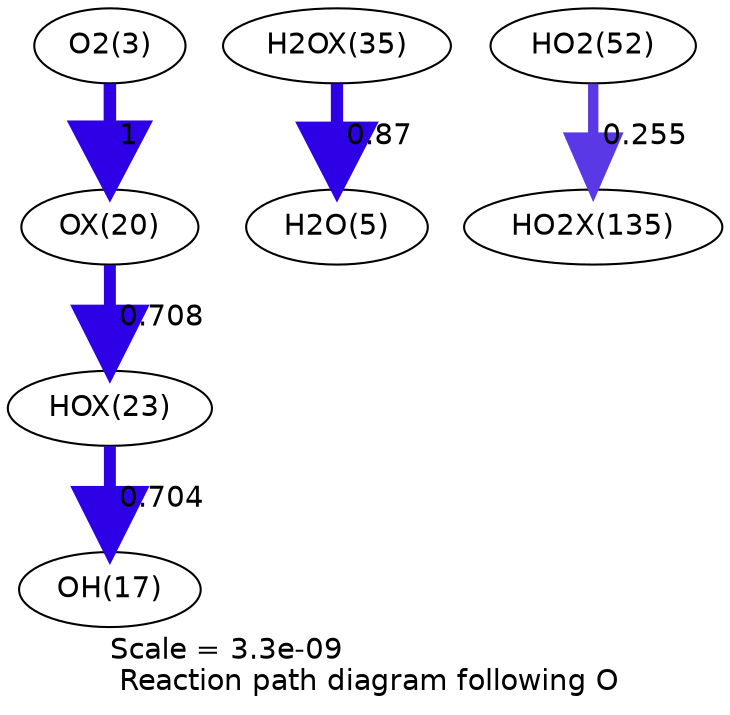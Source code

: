 digraph reaction_paths {
center=1;
s5 -> s44[fontname="Helvetica", penwidth=6, arrowsize=3, color="0.7, 1.5, 0.9"
, label=" 1"];
s44 -> s47[fontname="Helvetica", penwidth=5.74, arrowsize=2.87, color="0.7, 1.21, 0.9"
, label=" 0.708"];
s47 -> s19[fontname="Helvetica", penwidth=5.73, arrowsize=2.87, color="0.7, 1.2, 0.9"
, label=" 0.704"];
s53 -> s7[fontname="Helvetica", penwidth=5.9, arrowsize=2.95, color="0.7, 1.37, 0.9"
, label=" 0.87"];
s21 -> s66[fontname="Helvetica", penwidth=4.97, arrowsize=2.48, color="0.7, 0.755, 0.9"
, label=" 0.255"];
s5 [ fontname="Helvetica", label="O2(3)"];
s7 [ fontname="Helvetica", label="H2O(5)"];
s19 [ fontname="Helvetica", label="OH(17)"];
s21 [ fontname="Helvetica", label="HO2(52)"];
s44 [ fontname="Helvetica", label="OX(20)"];
s47 [ fontname="Helvetica", label="HOX(23)"];
s53 [ fontname="Helvetica", label="H2OX(35)"];
s66 [ fontname="Helvetica", label="HO2X(135)"];
 label = "Scale = 3.3e-09\l Reaction path diagram following O";
 fontname = "Helvetica";
}
